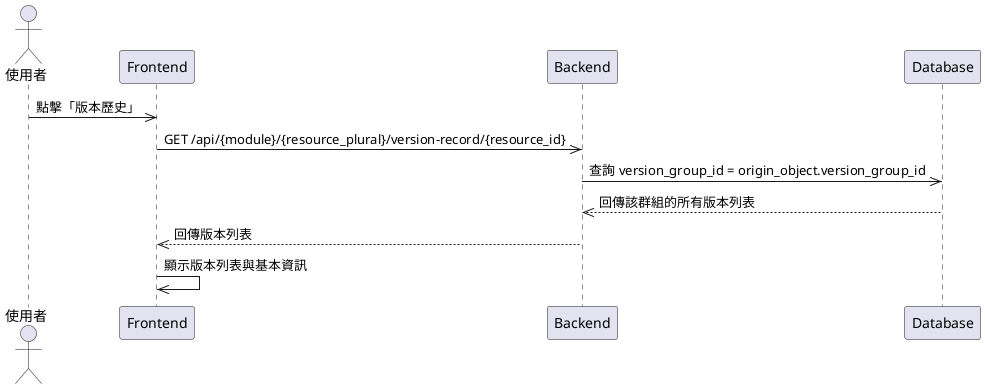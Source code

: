 @startuml
actor User as "使用者"
participant Frontend
participant Backend
participant Database

User->>Frontend: 點擊「版本歷史」
Frontend->>Backend: GET /api/{module}/{resource_plural}/version-record/{resource_id}
Backend->>Database: 查詢 version_group_id = origin_object.version_group_id
Database-->>Backend: 回傳該群組的所有版本列表
Backend-->>Frontend: 回傳版本列表
Frontend->>Frontend: 顯示版本列表與基本資訊
@enduml
